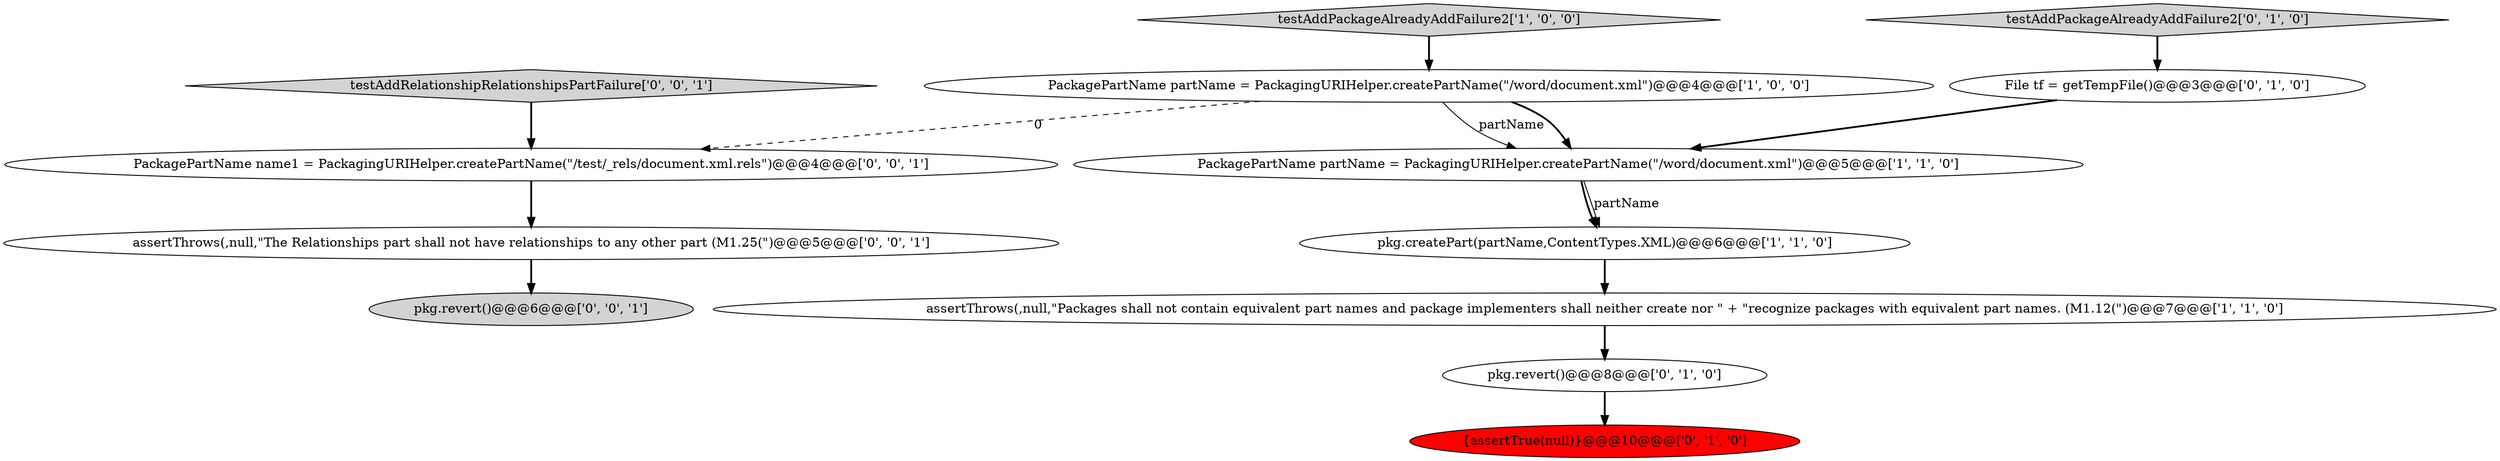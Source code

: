 digraph {
4 [style = filled, label = "assertThrows(,null,\"Packages shall not contain equivalent part names and package implementers shall neither create nor \" + \"recognize packages with equivalent part names. (M1.12(\")@@@7@@@['1', '1', '0']", fillcolor = white, shape = ellipse image = "AAA0AAABBB1BBB"];
1 [style = filled, label = "testAddPackageAlreadyAddFailure2['1', '0', '0']", fillcolor = lightgray, shape = diamond image = "AAA0AAABBB1BBB"];
2 [style = filled, label = "PackagePartName partName = PackagingURIHelper.createPartName(\"/word/document.xml\")@@@4@@@['1', '0', '0']", fillcolor = white, shape = ellipse image = "AAA0AAABBB1BBB"];
12 [style = filled, label = "PackagePartName name1 = PackagingURIHelper.createPartName(\"/test/_rels/document.xml.rels\")@@@4@@@['0', '0', '1']", fillcolor = white, shape = ellipse image = "AAA0AAABBB3BBB"];
3 [style = filled, label = "pkg.createPart(partName,ContentTypes.XML)@@@6@@@['1', '1', '0']", fillcolor = white, shape = ellipse image = "AAA0AAABBB1BBB"];
11 [style = filled, label = "pkg.revert()@@@6@@@['0', '0', '1']", fillcolor = lightgray, shape = ellipse image = "AAA0AAABBB3BBB"];
9 [style = filled, label = "assertThrows(,null,\"The Relationships part shall not have relationships to any other part (M1.25(\")@@@5@@@['0', '0', '1']", fillcolor = white, shape = ellipse image = "AAA0AAABBB3BBB"];
6 [style = filled, label = "File tf = getTempFile()@@@3@@@['0', '1', '0']", fillcolor = white, shape = ellipse image = "AAA0AAABBB2BBB"];
10 [style = filled, label = "testAddRelationshipRelationshipsPartFailure['0', '0', '1']", fillcolor = lightgray, shape = diamond image = "AAA0AAABBB3BBB"];
0 [style = filled, label = "PackagePartName partName = PackagingURIHelper.createPartName(\"/word/document.xml\")@@@5@@@['1', '1', '0']", fillcolor = white, shape = ellipse image = "AAA0AAABBB1BBB"];
8 [style = filled, label = "{assertTrue(null)}@@@10@@@['0', '1', '0']", fillcolor = red, shape = ellipse image = "AAA1AAABBB2BBB"];
7 [style = filled, label = "pkg.revert()@@@8@@@['0', '1', '0']", fillcolor = white, shape = ellipse image = "AAA0AAABBB2BBB"];
5 [style = filled, label = "testAddPackageAlreadyAddFailure2['0', '1', '0']", fillcolor = lightgray, shape = diamond image = "AAA0AAABBB2BBB"];
0->3 [style = bold, label=""];
2->0 [style = solid, label="partName"];
2->12 [style = dashed, label="0"];
0->3 [style = solid, label="partName"];
2->0 [style = bold, label=""];
1->2 [style = bold, label=""];
6->0 [style = bold, label=""];
5->6 [style = bold, label=""];
9->11 [style = bold, label=""];
7->8 [style = bold, label=""];
12->9 [style = bold, label=""];
10->12 [style = bold, label=""];
3->4 [style = bold, label=""];
4->7 [style = bold, label=""];
}
